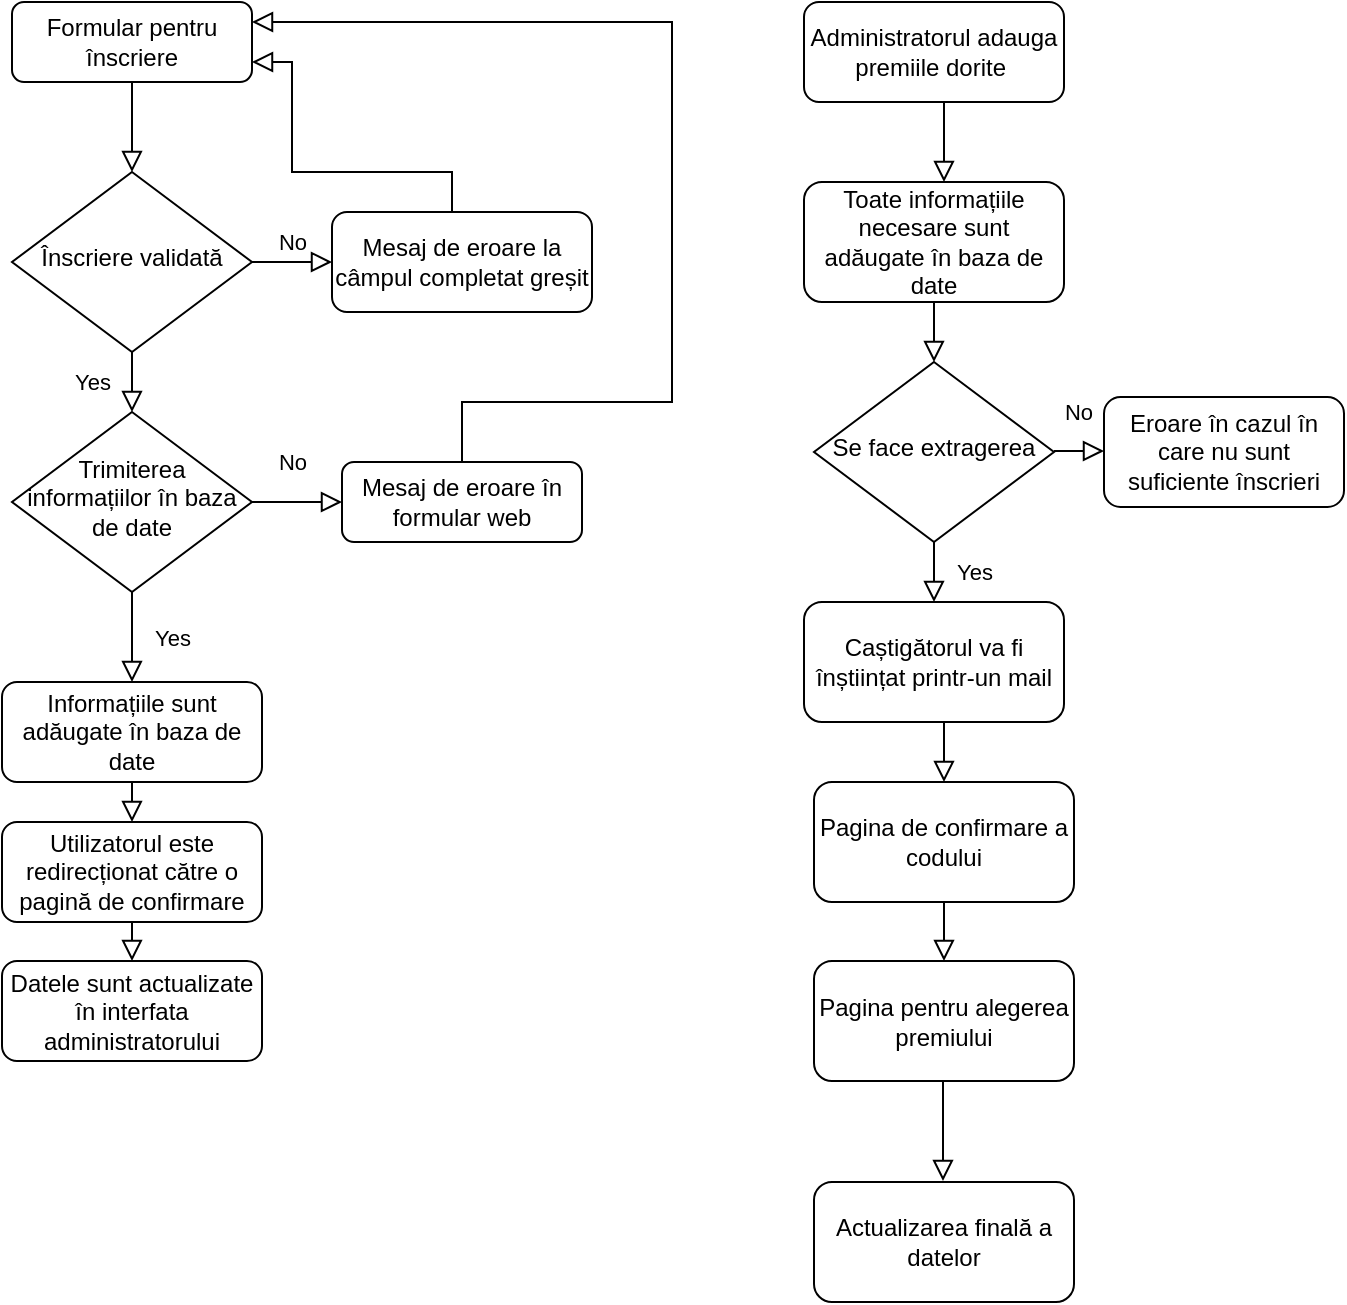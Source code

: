 <mxfile version="14.8.0" type="github">
  <diagram id="C5RBs43oDa-KdzZeNtuy" name="Page-1">
    <mxGraphModel dx="868" dy="450" grid="1" gridSize="10" guides="1" tooltips="1" connect="1" arrows="1" fold="1" page="1" pageScale="1" pageWidth="827" pageHeight="1169" math="0" shadow="0">
      <root>
        <mxCell id="WIyWlLk6GJQsqaUBKTNV-0" />
        <mxCell id="WIyWlLk6GJQsqaUBKTNV-1" parent="WIyWlLk6GJQsqaUBKTNV-0" />
        <mxCell id="WIyWlLk6GJQsqaUBKTNV-2" value="" style="rounded=0;html=1;jettySize=auto;orthogonalLoop=1;fontSize=11;endArrow=block;endFill=0;endSize=8;strokeWidth=1;shadow=0;labelBackgroundColor=none;edgeStyle=orthogonalEdgeStyle;" parent="WIyWlLk6GJQsqaUBKTNV-1" source="WIyWlLk6GJQsqaUBKTNV-3" target="WIyWlLk6GJQsqaUBKTNV-6" edge="1">
          <mxGeometry relative="1" as="geometry" />
        </mxCell>
        <mxCell id="WIyWlLk6GJQsqaUBKTNV-3" value="Formular pentru înscriere" style="rounded=1;whiteSpace=wrap;html=1;fontSize=12;glass=0;strokeWidth=1;shadow=0;" parent="WIyWlLk6GJQsqaUBKTNV-1" vertex="1">
          <mxGeometry x="84" y="80" width="120" height="40" as="geometry" />
        </mxCell>
        <mxCell id="WIyWlLk6GJQsqaUBKTNV-4" value="Yes" style="rounded=0;html=1;jettySize=auto;orthogonalLoop=1;fontSize=11;endArrow=block;endFill=0;endSize=8;strokeWidth=1;shadow=0;labelBackgroundColor=none;edgeStyle=orthogonalEdgeStyle;" parent="WIyWlLk6GJQsqaUBKTNV-1" source="WIyWlLk6GJQsqaUBKTNV-6" target="WIyWlLk6GJQsqaUBKTNV-10" edge="1">
          <mxGeometry y="20" relative="1" as="geometry">
            <mxPoint as="offset" />
          </mxGeometry>
        </mxCell>
        <mxCell id="WIyWlLk6GJQsqaUBKTNV-5" value="No" style="edgeStyle=orthogonalEdgeStyle;rounded=0;html=1;jettySize=auto;orthogonalLoop=1;fontSize=11;endArrow=block;endFill=0;endSize=8;strokeWidth=1;shadow=0;labelBackgroundColor=none;" parent="WIyWlLk6GJQsqaUBKTNV-1" source="WIyWlLk6GJQsqaUBKTNV-6" target="WIyWlLk6GJQsqaUBKTNV-7" edge="1">
          <mxGeometry y="10" relative="1" as="geometry">
            <mxPoint as="offset" />
          </mxGeometry>
        </mxCell>
        <mxCell id="WIyWlLk6GJQsqaUBKTNV-6" value="Înscriere validată" style="rhombus;whiteSpace=wrap;html=1;shadow=0;fontFamily=Helvetica;fontSize=12;align=center;strokeWidth=1;spacing=6;spacingTop=-4;" parent="WIyWlLk6GJQsqaUBKTNV-1" vertex="1">
          <mxGeometry x="84" y="165" width="120" height="90" as="geometry" />
        </mxCell>
        <mxCell id="WIyWlLk6GJQsqaUBKTNV-7" value="Mesaj de eroare la câmpul completat greșit" style="rounded=1;whiteSpace=wrap;html=1;fontSize=12;glass=0;strokeWidth=1;shadow=0;" parent="WIyWlLk6GJQsqaUBKTNV-1" vertex="1">
          <mxGeometry x="244" y="185" width="130" height="50" as="geometry" />
        </mxCell>
        <mxCell id="WIyWlLk6GJQsqaUBKTNV-8" value="No" style="rounded=0;html=1;jettySize=auto;orthogonalLoop=1;fontSize=11;endArrow=block;endFill=0;endSize=8;strokeWidth=1;shadow=0;labelBackgroundColor=none;edgeStyle=orthogonalEdgeStyle;" parent="WIyWlLk6GJQsqaUBKTNV-1" source="WIyWlLk6GJQsqaUBKTNV-10" target="WIyWlLk6GJQsqaUBKTNV-11" edge="1">
          <mxGeometry x="-0.111" y="20" relative="1" as="geometry">
            <mxPoint as="offset" />
          </mxGeometry>
        </mxCell>
        <mxCell id="WIyWlLk6GJQsqaUBKTNV-10" value="Trimiterea informațiilor în baza de date" style="rhombus;whiteSpace=wrap;html=1;shadow=0;fontFamily=Helvetica;fontSize=12;align=center;strokeWidth=1;spacing=6;spacingTop=-4;" parent="WIyWlLk6GJQsqaUBKTNV-1" vertex="1">
          <mxGeometry x="84" y="285" width="120" height="90" as="geometry" />
        </mxCell>
        <mxCell id="WIyWlLk6GJQsqaUBKTNV-11" value="Mesaj de eroare în formular web" style="rounded=1;whiteSpace=wrap;html=1;fontSize=12;glass=0;strokeWidth=1;shadow=0;" parent="WIyWlLk6GJQsqaUBKTNV-1" vertex="1">
          <mxGeometry x="249" y="310" width="120" height="40" as="geometry" />
        </mxCell>
        <mxCell id="WIyWlLk6GJQsqaUBKTNV-12" value="Informațiile sunt adăugate în baza de date" style="rounded=1;whiteSpace=wrap;html=1;fontSize=12;glass=0;strokeWidth=1;shadow=0;" parent="WIyWlLk6GJQsqaUBKTNV-1" vertex="1">
          <mxGeometry x="79" y="420" width="130" height="50" as="geometry" />
        </mxCell>
        <mxCell id="cB2kttvUOlR2lClWSA6A-2" value="Yes" style="rounded=0;html=1;jettySize=auto;orthogonalLoop=1;fontSize=11;endArrow=block;endFill=0;endSize=8;strokeWidth=1;shadow=0;labelBackgroundColor=none;edgeStyle=orthogonalEdgeStyle;exitX=0.5;exitY=1;exitDx=0;exitDy=0;" parent="WIyWlLk6GJQsqaUBKTNV-1" source="WIyWlLk6GJQsqaUBKTNV-10" edge="1">
          <mxGeometry y="20" relative="1" as="geometry">
            <mxPoint as="offset" />
            <mxPoint x="154" y="265" as="sourcePoint" />
            <mxPoint x="144" y="420" as="targetPoint" />
            <Array as="points">
              <mxPoint x="144" y="420" />
            </Array>
          </mxGeometry>
        </mxCell>
        <mxCell id="Xzsy9xGpPRZPQOXIFudG-0" value="Utilizatorul este redirecționat către o pagină de confirmare" style="rounded=1;whiteSpace=wrap;html=1;fontSize=12;glass=0;strokeWidth=1;shadow=0;" vertex="1" parent="WIyWlLk6GJQsqaUBKTNV-1">
          <mxGeometry x="79" y="490" width="130" height="50" as="geometry" />
        </mxCell>
        <mxCell id="Xzsy9xGpPRZPQOXIFudG-1" value="" style="rounded=0;html=1;jettySize=auto;orthogonalLoop=1;fontSize=11;endArrow=block;endFill=0;endSize=8;strokeWidth=1;shadow=0;labelBackgroundColor=none;edgeStyle=orthogonalEdgeStyle;exitX=0.5;exitY=0;exitDx=0;exitDy=0;entryX=1;entryY=0.75;entryDx=0;entryDy=0;" edge="1" parent="WIyWlLk6GJQsqaUBKTNV-1" source="WIyWlLk6GJQsqaUBKTNV-7" target="WIyWlLk6GJQsqaUBKTNV-3">
          <mxGeometry relative="1" as="geometry">
            <mxPoint x="244" y="185" as="sourcePoint" />
            <mxPoint x="204" y="105" as="targetPoint" />
            <Array as="points">
              <mxPoint x="304" y="185" />
              <mxPoint x="304" y="165" />
              <mxPoint x="224" y="165" />
              <mxPoint x="224" y="110" />
            </Array>
          </mxGeometry>
        </mxCell>
        <mxCell id="Xzsy9xGpPRZPQOXIFudG-4" value="" style="rounded=0;html=1;jettySize=auto;orthogonalLoop=1;fontSize=11;endArrow=block;endFill=0;endSize=8;strokeWidth=1;shadow=0;labelBackgroundColor=none;edgeStyle=orthogonalEdgeStyle;exitX=0.5;exitY=0;exitDx=0;exitDy=0;entryX=1;entryY=0.25;entryDx=0;entryDy=0;" edge="1" parent="WIyWlLk6GJQsqaUBKTNV-1" source="WIyWlLk6GJQsqaUBKTNV-11" target="WIyWlLk6GJQsqaUBKTNV-3">
          <mxGeometry relative="1" as="geometry">
            <mxPoint x="314" y="290" as="sourcePoint" />
            <mxPoint x="354" y="90" as="targetPoint" />
            <Array as="points">
              <mxPoint x="309" y="280" />
              <mxPoint x="414" y="280" />
              <mxPoint x="414" y="90" />
            </Array>
          </mxGeometry>
        </mxCell>
        <mxCell id="Xzsy9xGpPRZPQOXIFudG-5" value="" style="rounded=0;html=1;jettySize=auto;orthogonalLoop=1;fontSize=11;endArrow=block;endFill=0;endSize=8;strokeWidth=1;shadow=0;labelBackgroundColor=none;edgeStyle=orthogonalEdgeStyle;exitX=0.5;exitY=1;exitDx=0;exitDy=0;" edge="1" parent="WIyWlLk6GJQsqaUBKTNV-1" source="WIyWlLk6GJQsqaUBKTNV-12">
          <mxGeometry relative="1" as="geometry">
            <mxPoint x="144" y="490" as="sourcePoint" />
            <mxPoint x="144" y="490" as="targetPoint" />
            <Array as="points" />
          </mxGeometry>
        </mxCell>
        <mxCell id="Xzsy9xGpPRZPQOXIFudG-8" value="Datele sunt actualizate în interfata administratorului" style="rounded=1;whiteSpace=wrap;html=1;fontSize=12;glass=0;strokeWidth=1;shadow=0;" vertex="1" parent="WIyWlLk6GJQsqaUBKTNV-1">
          <mxGeometry x="79" y="559.5" width="130" height="50" as="geometry" />
        </mxCell>
        <mxCell id="Xzsy9xGpPRZPQOXIFudG-9" value="" style="rounded=0;html=1;jettySize=auto;orthogonalLoop=1;fontSize=11;endArrow=block;endFill=0;endSize=8;strokeWidth=1;shadow=0;labelBackgroundColor=none;edgeStyle=orthogonalEdgeStyle;entryX=0.5;entryY=0;entryDx=0;entryDy=0;exitX=0.5;exitY=1;exitDx=0;exitDy=0;" edge="1" parent="WIyWlLk6GJQsqaUBKTNV-1" source="Xzsy9xGpPRZPQOXIFudG-0" target="Xzsy9xGpPRZPQOXIFudG-8">
          <mxGeometry relative="1" as="geometry">
            <mxPoint x="139" y="560" as="sourcePoint" />
            <mxPoint x="154" y="520" as="targetPoint" />
            <Array as="points" />
          </mxGeometry>
        </mxCell>
        <mxCell id="Xzsy9xGpPRZPQOXIFudG-13" value="Administratorul adauga premiile dorite&amp;nbsp;" style="rounded=1;whiteSpace=wrap;html=1;fontSize=12;glass=0;strokeWidth=1;shadow=0;" vertex="1" parent="WIyWlLk6GJQsqaUBKTNV-1">
          <mxGeometry x="480" y="80" width="130" height="50" as="geometry" />
        </mxCell>
        <mxCell id="Xzsy9xGpPRZPQOXIFudG-14" value="" style="rounded=0;html=1;jettySize=auto;orthogonalLoop=1;fontSize=11;endArrow=block;endFill=0;endSize=8;strokeWidth=1;shadow=0;labelBackgroundColor=none;edgeStyle=orthogonalEdgeStyle;" edge="1" parent="WIyWlLk6GJQsqaUBKTNV-1">
          <mxGeometry relative="1" as="geometry">
            <mxPoint x="550" y="130" as="sourcePoint" />
            <mxPoint x="550" y="170" as="targetPoint" />
            <Array as="points">
              <mxPoint x="550" y="150" />
              <mxPoint x="550" y="150" />
            </Array>
          </mxGeometry>
        </mxCell>
        <mxCell id="Xzsy9xGpPRZPQOXIFudG-15" value="Toate informațiile necesare sunt adăugate în baza de date" style="rounded=1;whiteSpace=wrap;html=1;fontSize=12;glass=0;strokeWidth=1;shadow=0;" vertex="1" parent="WIyWlLk6GJQsqaUBKTNV-1">
          <mxGeometry x="480" y="170" width="130" height="60" as="geometry" />
        </mxCell>
        <mxCell id="Xzsy9xGpPRZPQOXIFudG-18" value="" style="rounded=0;html=1;jettySize=auto;orthogonalLoop=1;fontSize=11;endArrow=block;endFill=0;endSize=8;strokeWidth=1;shadow=0;labelBackgroundColor=none;edgeStyle=orthogonalEdgeStyle;exitX=0.5;exitY=1;exitDx=0;exitDy=0;entryX=0.5;entryY=0;entryDx=0;entryDy=0;" edge="1" parent="WIyWlLk6GJQsqaUBKTNV-1" source="Xzsy9xGpPRZPQOXIFudG-15">
          <mxGeometry relative="1" as="geometry">
            <mxPoint x="550" y="235" as="sourcePoint" />
            <mxPoint x="545" y="260" as="targetPoint" />
            <Array as="points" />
          </mxGeometry>
        </mxCell>
        <mxCell id="Xzsy9xGpPRZPQOXIFudG-20" value="Se face extragerea" style="rhombus;whiteSpace=wrap;html=1;shadow=0;fontFamily=Helvetica;fontSize=12;align=center;strokeWidth=1;spacing=6;spacingTop=-4;" vertex="1" parent="WIyWlLk6GJQsqaUBKTNV-1">
          <mxGeometry x="485" y="260" width="120" height="90" as="geometry" />
        </mxCell>
        <mxCell id="Xzsy9xGpPRZPQOXIFudG-21" value="No" style="rounded=0;html=1;jettySize=auto;orthogonalLoop=1;fontSize=11;endArrow=block;endFill=0;endSize=8;strokeWidth=1;shadow=0;labelBackgroundColor=none;edgeStyle=orthogonalEdgeStyle;" edge="1" parent="WIyWlLk6GJQsqaUBKTNV-1">
          <mxGeometry x="-0.111" y="20" relative="1" as="geometry">
            <mxPoint as="offset" />
            <mxPoint x="605" y="304.5" as="sourcePoint" />
            <mxPoint x="630" y="305" as="targetPoint" />
          </mxGeometry>
        </mxCell>
        <mxCell id="Xzsy9xGpPRZPQOXIFudG-22" value="Yes" style="rounded=0;html=1;jettySize=auto;orthogonalLoop=1;fontSize=11;endArrow=block;endFill=0;endSize=8;strokeWidth=1;shadow=0;labelBackgroundColor=none;edgeStyle=orthogonalEdgeStyle;exitX=0.5;exitY=1;exitDx=0;exitDy=0;" edge="1" parent="WIyWlLk6GJQsqaUBKTNV-1" source="Xzsy9xGpPRZPQOXIFudG-20">
          <mxGeometry y="20" relative="1" as="geometry">
            <mxPoint as="offset" />
            <mxPoint x="540" y="380" as="sourcePoint" />
            <mxPoint x="545" y="380" as="targetPoint" />
            <Array as="points">
              <mxPoint x="545" y="370" />
              <mxPoint x="545" y="370" />
            </Array>
          </mxGeometry>
        </mxCell>
        <mxCell id="Xzsy9xGpPRZPQOXIFudG-23" value="Eroare în cazul în care nu sunt suficiente înscrieri" style="rounded=1;whiteSpace=wrap;html=1;fontSize=12;glass=0;strokeWidth=1;shadow=0;" vertex="1" parent="WIyWlLk6GJQsqaUBKTNV-1">
          <mxGeometry x="630" y="277.5" width="120" height="55" as="geometry" />
        </mxCell>
        <mxCell id="Xzsy9xGpPRZPQOXIFudG-24" value="Caștigătorul va fi înștiințat printr-un mail" style="rounded=1;whiteSpace=wrap;html=1;fontSize=12;glass=0;strokeWidth=1;shadow=0;" vertex="1" parent="WIyWlLk6GJQsqaUBKTNV-1">
          <mxGeometry x="480" y="380" width="130" height="60" as="geometry" />
        </mxCell>
        <mxCell id="Xzsy9xGpPRZPQOXIFudG-25" value="Pagina de confirmare a codului" style="rounded=1;whiteSpace=wrap;html=1;fontSize=12;glass=0;strokeWidth=1;shadow=0;" vertex="1" parent="WIyWlLk6GJQsqaUBKTNV-1">
          <mxGeometry x="485" y="470" width="130" height="60" as="geometry" />
        </mxCell>
        <mxCell id="Xzsy9xGpPRZPQOXIFudG-28" value="" style="rounded=0;html=1;jettySize=auto;orthogonalLoop=1;fontSize=11;endArrow=block;endFill=0;endSize=8;strokeWidth=1;shadow=0;labelBackgroundColor=none;edgeStyle=orthogonalEdgeStyle;entryX=0.5;entryY=0;entryDx=0;entryDy=0;" edge="1" parent="WIyWlLk6GJQsqaUBKTNV-1" target="Xzsy9xGpPRZPQOXIFudG-25">
          <mxGeometry relative="1" as="geometry">
            <mxPoint x="550" y="450" as="sourcePoint" />
            <mxPoint x="320" y="460" as="targetPoint" />
            <Array as="points">
              <mxPoint x="550" y="440" />
              <mxPoint x="550" y="440" />
            </Array>
          </mxGeometry>
        </mxCell>
        <mxCell id="Xzsy9xGpPRZPQOXIFudG-29" value="Pagina pentru alegerea premiului" style="rounded=1;whiteSpace=wrap;html=1;fontSize=12;glass=0;strokeWidth=1;shadow=0;" vertex="1" parent="WIyWlLk6GJQsqaUBKTNV-1">
          <mxGeometry x="485" y="559.5" width="130" height="60" as="geometry" />
        </mxCell>
        <mxCell id="Xzsy9xGpPRZPQOXIFudG-30" value="Actualizarea finală a datelor" style="rounded=1;whiteSpace=wrap;html=1;fontSize=12;glass=0;strokeWidth=1;shadow=0;" vertex="1" parent="WIyWlLk6GJQsqaUBKTNV-1">
          <mxGeometry x="485" y="670" width="130" height="60" as="geometry" />
        </mxCell>
        <mxCell id="Xzsy9xGpPRZPQOXIFudG-32" value="" style="rounded=0;html=1;jettySize=auto;orthogonalLoop=1;fontSize=11;endArrow=block;endFill=0;endSize=8;strokeWidth=1;shadow=0;labelBackgroundColor=none;edgeStyle=orthogonalEdgeStyle;entryX=0.5;entryY=0;entryDx=0;entryDy=0;exitX=0.5;exitY=1;exitDx=0;exitDy=0;" edge="1" parent="WIyWlLk6GJQsqaUBKTNV-1" source="Xzsy9xGpPRZPQOXIFudG-25" target="Xzsy9xGpPRZPQOXIFudG-29">
          <mxGeometry relative="1" as="geometry">
            <mxPoint x="550" y="540" as="sourcePoint" />
            <mxPoint x="154" y="569.5" as="targetPoint" />
            <Array as="points" />
          </mxGeometry>
        </mxCell>
        <mxCell id="Xzsy9xGpPRZPQOXIFudG-33" value="" style="rounded=0;html=1;jettySize=auto;orthogonalLoop=1;fontSize=11;endArrow=block;endFill=0;endSize=8;strokeWidth=1;shadow=0;labelBackgroundColor=none;edgeStyle=orthogonalEdgeStyle;" edge="1" parent="WIyWlLk6GJQsqaUBKTNV-1">
          <mxGeometry relative="1" as="geometry">
            <mxPoint x="549.5" y="619.5" as="sourcePoint" />
            <mxPoint x="549.5" y="669.5" as="targetPoint" />
            <Array as="points">
              <mxPoint x="549.5" y="649.5" />
              <mxPoint x="549.5" y="649.5" />
            </Array>
          </mxGeometry>
        </mxCell>
      </root>
    </mxGraphModel>
  </diagram>
</mxfile>
